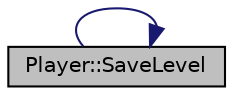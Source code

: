 digraph "Player::SaveLevel"
{
 // LATEX_PDF_SIZE
  edge [fontname="Helvetica",fontsize="10",labelfontname="Helvetica",labelfontsize="10"];
  node [fontname="Helvetica",fontsize="10",shape=record];
  rankdir="LR";
  Node19 [label="Player::SaveLevel",height=0.2,width=0.4,color="black", fillcolor="grey75", style="filled", fontcolor="black",tooltip="If the current level is the higher the player can plays on, save the next level as the higher level r..."];
  Node19 -> Node19 [color="midnightblue",fontsize="10",style="solid",fontname="Helvetica"];
}
